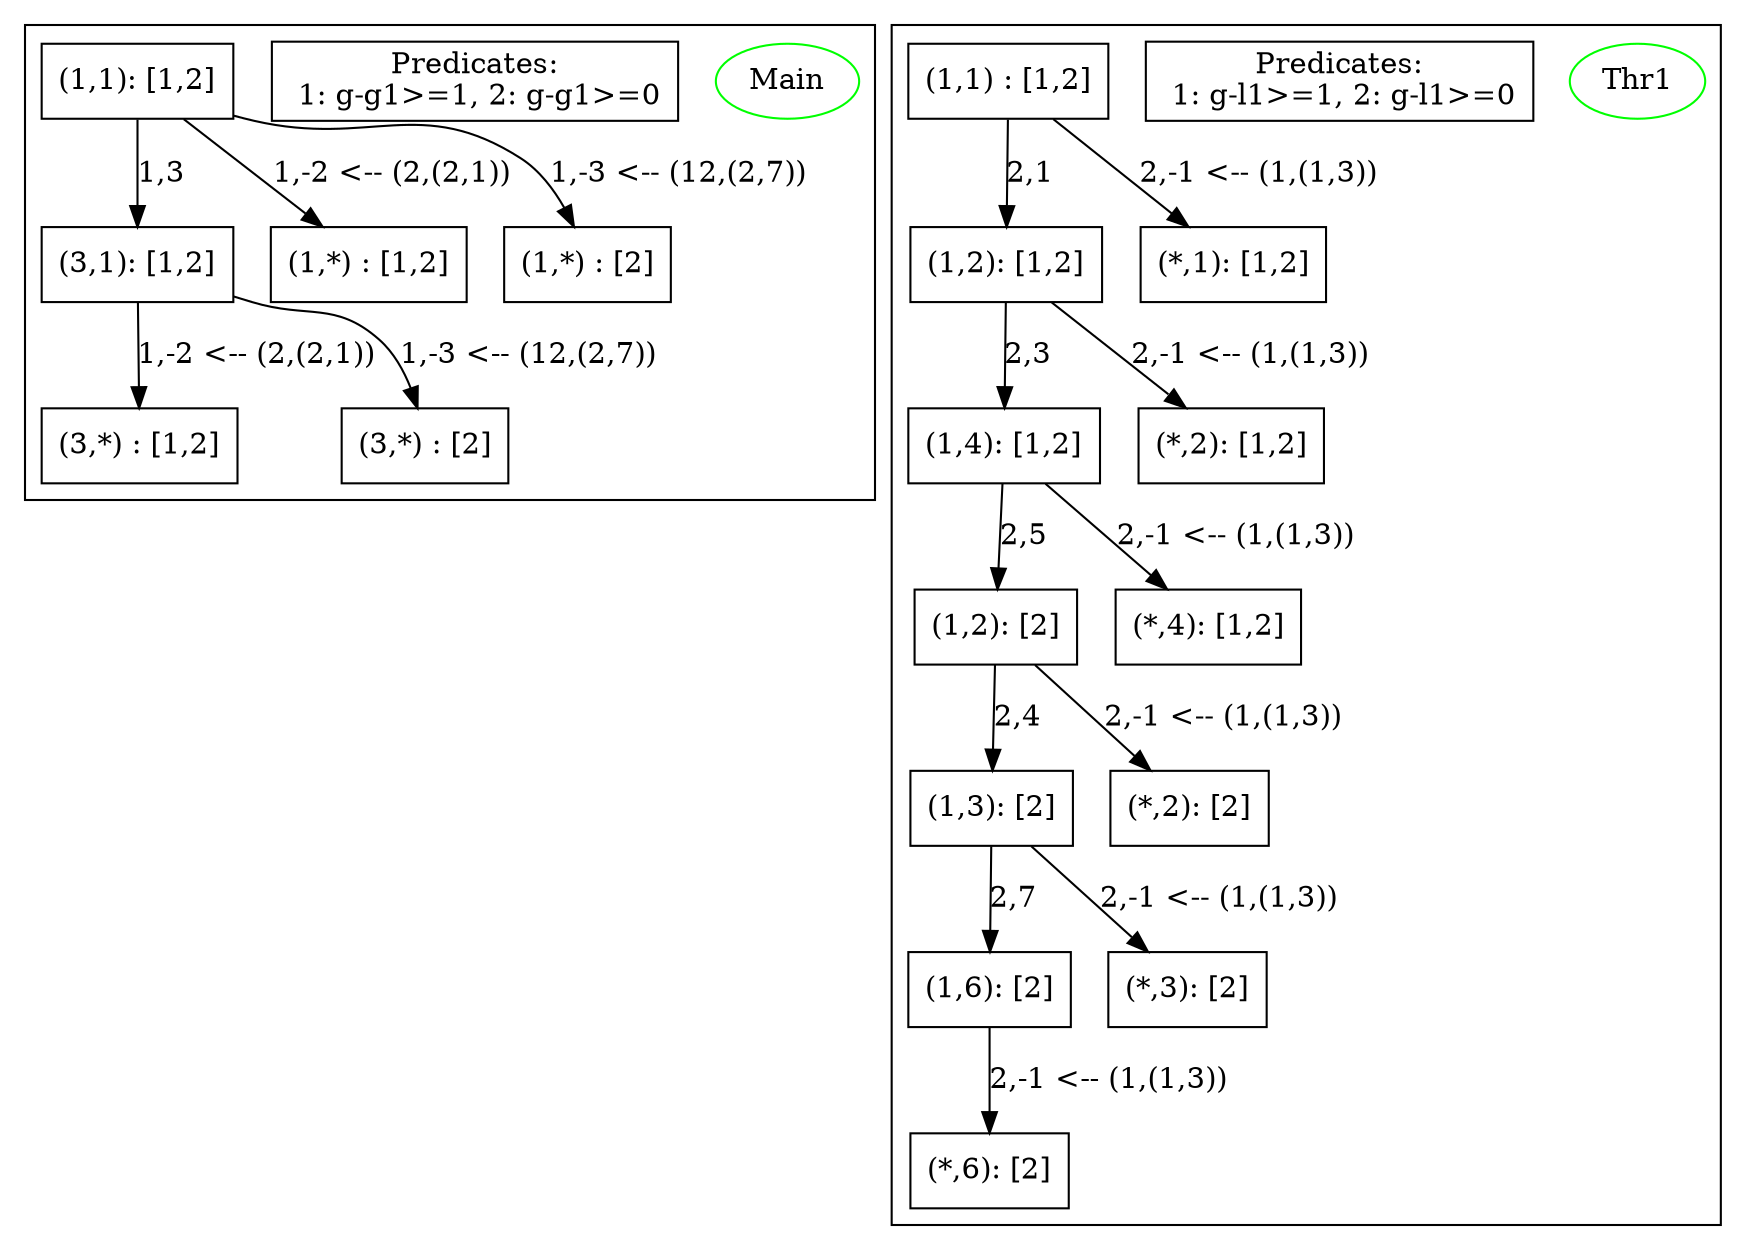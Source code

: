 digraph main {
subgraph cluster1 {
"Main" [color = green];
"pred_1102" [shape=box, label="Predicates:\n 1: g-g1>=1, 2: g-g1>=0"];

"1" [shape = box,label ="(1,1): [1,2]"];
"1" -> "3" [label="1,3"];
"1" -> "6" [label="1,-2 <-- (2,(2,1))"];
"1" -> "16" [label="1,-3 <-- (12,(2,7))"];

"3" [shape = box,label ="(3,1): [1,2]"];
"3" -> "7" [label="1,-2 <-- (2,(2,1))"];
"3" -> "17" [label="1,-3 <-- (12,(2,7))"];

"6" [shape = box,label ="(1,*) : [1,2]"];
"7" [shape = box,label ="(3,*) : [1,2]"];
"16" [shape = box,label ="(1,*) : [2]"];
"17" [shape = box,label ="(3,*) : [2]"];
}

subgraph cluster2 {
"Thr1" [color = green];
"pred_3288" [shape=box, label="Predicates:\n 1: g-l1>=1, 2: g-l1>=0"];

"2" [shape = box,label ="(1,1) : [1,2]"];
"2" -> "4" [label="2,1"];
"2" -> "5" [label="2,-1 <-- (1,(1,3))"];

"4" [shape = box,label ="(1,2): [1,2]"];
"4" -> "8" [label="2,3"];
"4" -> "9" [label="2,-1 <-- (1,(1,3))"];

"5" [shape = box,label ="(*,1): [1,2]"];

"8" [shape = box,label ="(1,4): [1,2]"];
"8" -> "10" [label="2,5"];"8" -> "11" [label="2,-1 <-- (1,(1,3))"];

"9" [shape = box,label ="(*,2): [1,2]"];

"10" [shape = box,label ="(1,2): [2]"];
"10" -> "12" [label="2,4"];"10" -> "13" [label="2,-1 <-- (1,(1,3))"];

"11" [shape = box,label ="(*,4): [1,2]"];

"12" [shape = box,label ="(1,3): [2]"];
"12" -> "14" [label="2,7"];"12" -> "15" [label="2,-1 <-- (1,(1,3))"];

"13" [shape = box,label ="(*,2): [2]"];
"14" [shape = box,label ="(1,6): [2]"];
"14" -> "18" [label="2,-1 <-- (1,(1,3))"];

"15" [shape = box,label ="(*,3): [2]"];
"18" [shape = box,label ="(*,6): [2]"];
}
}
